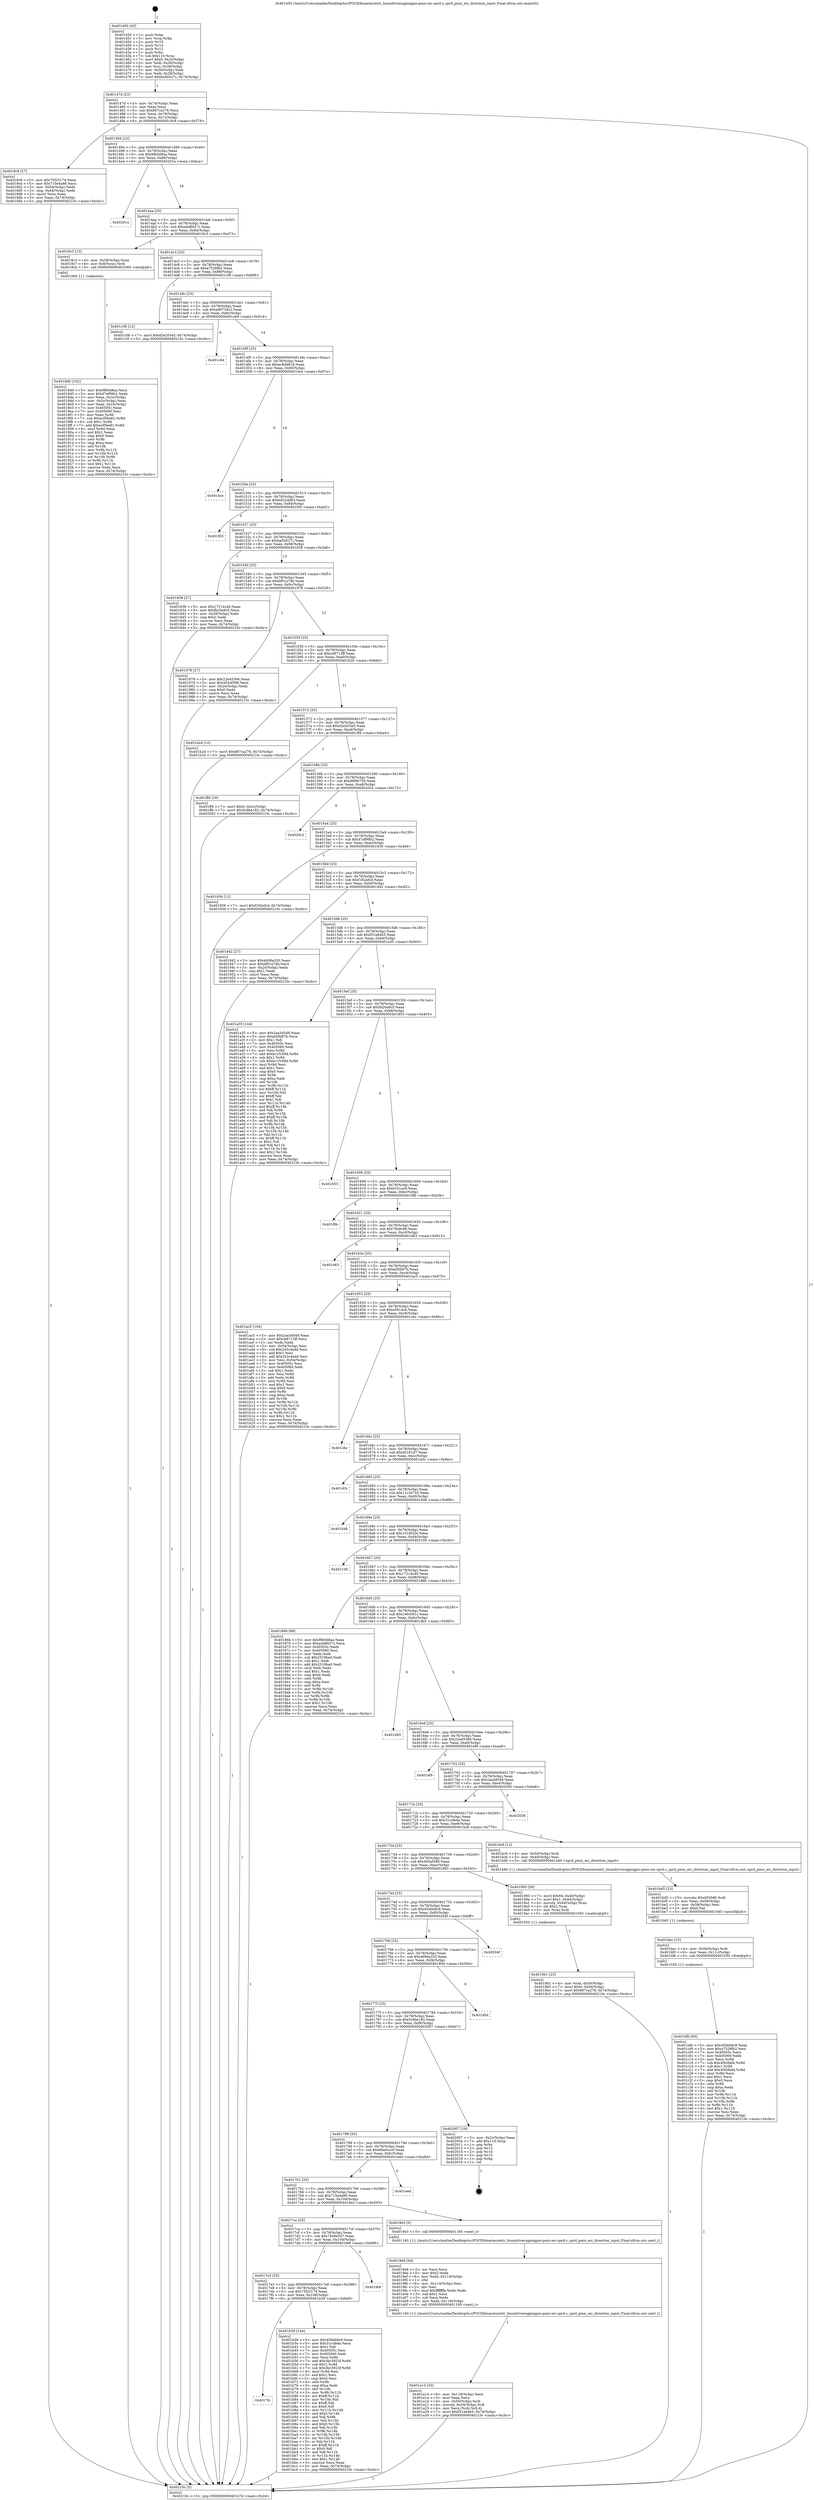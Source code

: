 digraph "0x401450" {
  label = "0x401450 (/mnt/c/Users/mathe/Desktop/tcc/POCII/binaries/extr_linuxdriversgpiogpio-pmic-eic-sprd.c_sprd_pmic_eic_direction_input_Final-ollvm.out::main(0))"
  labelloc = "t"
  node[shape=record]

  Entry [label="",width=0.3,height=0.3,shape=circle,fillcolor=black,style=filled]
  "0x40147d" [label="{
     0x40147d [23]\l
     | [instrs]\l
     &nbsp;&nbsp;0x40147d \<+3\>: mov -0x74(%rbp),%eax\l
     &nbsp;&nbsp;0x401480 \<+2\>: mov %eax,%ecx\l
     &nbsp;&nbsp;0x401482 \<+6\>: sub $0x887ca278,%ecx\l
     &nbsp;&nbsp;0x401488 \<+3\>: mov %eax,-0x78(%rbp)\l
     &nbsp;&nbsp;0x40148b \<+3\>: mov %ecx,-0x7c(%rbp)\l
     &nbsp;&nbsp;0x40148e \<+6\>: je 00000000004019c8 \<main+0x578\>\l
  }"]
  "0x4019c8" [label="{
     0x4019c8 [27]\l
     | [instrs]\l
     &nbsp;&nbsp;0x4019c8 \<+5\>: mov $0x75f23174,%eax\l
     &nbsp;&nbsp;0x4019cd \<+5\>: mov $0x715e4a86,%ecx\l
     &nbsp;&nbsp;0x4019d2 \<+3\>: mov -0x54(%rbp),%edx\l
     &nbsp;&nbsp;0x4019d5 \<+3\>: cmp -0x44(%rbp),%edx\l
     &nbsp;&nbsp;0x4019d8 \<+3\>: cmovl %ecx,%eax\l
     &nbsp;&nbsp;0x4019db \<+3\>: mov %eax,-0x74(%rbp)\l
     &nbsp;&nbsp;0x4019de \<+5\>: jmp 000000000040210c \<main+0xcbc\>\l
  }"]
  "0x401494" [label="{
     0x401494 [22]\l
     | [instrs]\l
     &nbsp;&nbsp;0x401494 \<+5\>: jmp 0000000000401499 \<main+0x49\>\l
     &nbsp;&nbsp;0x401499 \<+3\>: mov -0x78(%rbp),%eax\l
     &nbsp;&nbsp;0x40149c \<+5\>: sub $0x9fb0d8aa,%eax\l
     &nbsp;&nbsp;0x4014a1 \<+3\>: mov %eax,-0x80(%rbp)\l
     &nbsp;&nbsp;0x4014a4 \<+6\>: je 000000000040201a \<main+0xbca\>\l
  }"]
  Exit [label="",width=0.3,height=0.3,shape=circle,fillcolor=black,style=filled,peripheries=2]
  "0x40201a" [label="{
     0x40201a\l
  }", style=dashed]
  "0x4014aa" [label="{
     0x4014aa [25]\l
     | [instrs]\l
     &nbsp;&nbsp;0x4014aa \<+5\>: jmp 00000000004014af \<main+0x5f\>\l
     &nbsp;&nbsp;0x4014af \<+3\>: mov -0x78(%rbp),%eax\l
     &nbsp;&nbsp;0x4014b2 \<+5\>: sub $0xa4d8927c,%eax\l
     &nbsp;&nbsp;0x4014b7 \<+6\>: mov %eax,-0x84(%rbp)\l
     &nbsp;&nbsp;0x4014bd \<+6\>: je 00000000004018c3 \<main+0x473\>\l
  }"]
  "0x401bfb" [label="{
     0x401bfb [93]\l
     | [instrs]\l
     &nbsp;&nbsp;0x401bfb \<+5\>: mov $0x45bbb6c9,%eax\l
     &nbsp;&nbsp;0x401c00 \<+5\>: mov $0xa7528fb2,%esi\l
     &nbsp;&nbsp;0x401c05 \<+7\>: mov 0x40505c,%ecx\l
     &nbsp;&nbsp;0x401c0c \<+7\>: mov 0x405060,%edx\l
     &nbsp;&nbsp;0x401c13 \<+3\>: mov %ecx,%r8d\l
     &nbsp;&nbsp;0x401c16 \<+7\>: sub $0x4f458afe,%r8d\l
     &nbsp;&nbsp;0x401c1d \<+4\>: sub $0x1,%r8d\l
     &nbsp;&nbsp;0x401c21 \<+7\>: add $0x4f458afe,%r8d\l
     &nbsp;&nbsp;0x401c28 \<+4\>: imul %r8d,%ecx\l
     &nbsp;&nbsp;0x401c2c \<+3\>: and $0x1,%ecx\l
     &nbsp;&nbsp;0x401c2f \<+3\>: cmp $0x0,%ecx\l
     &nbsp;&nbsp;0x401c32 \<+4\>: sete %r9b\l
     &nbsp;&nbsp;0x401c36 \<+3\>: cmp $0xa,%edx\l
     &nbsp;&nbsp;0x401c39 \<+4\>: setl %r10b\l
     &nbsp;&nbsp;0x401c3d \<+3\>: mov %r9b,%r11b\l
     &nbsp;&nbsp;0x401c40 \<+3\>: and %r10b,%r11b\l
     &nbsp;&nbsp;0x401c43 \<+3\>: xor %r10b,%r9b\l
     &nbsp;&nbsp;0x401c46 \<+3\>: or %r9b,%r11b\l
     &nbsp;&nbsp;0x401c49 \<+4\>: test $0x1,%r11b\l
     &nbsp;&nbsp;0x401c4d \<+3\>: cmovne %esi,%eax\l
     &nbsp;&nbsp;0x401c50 \<+3\>: mov %eax,-0x74(%rbp)\l
     &nbsp;&nbsp;0x401c53 \<+5\>: jmp 000000000040210c \<main+0xcbc\>\l
  }"]
  "0x4018c3" [label="{
     0x4018c3 [13]\l
     | [instrs]\l
     &nbsp;&nbsp;0x4018c3 \<+4\>: mov -0x38(%rbp),%rax\l
     &nbsp;&nbsp;0x4018c7 \<+4\>: mov 0x8(%rax),%rdi\l
     &nbsp;&nbsp;0x4018cb \<+5\>: call 0000000000401060 \<atoi@plt\>\l
     | [calls]\l
     &nbsp;&nbsp;0x401060 \{1\} (unknown)\l
  }"]
  "0x4014c3" [label="{
     0x4014c3 [25]\l
     | [instrs]\l
     &nbsp;&nbsp;0x4014c3 \<+5\>: jmp 00000000004014c8 \<main+0x78\>\l
     &nbsp;&nbsp;0x4014c8 \<+3\>: mov -0x78(%rbp),%eax\l
     &nbsp;&nbsp;0x4014cb \<+5\>: sub $0xa7528fb2,%eax\l
     &nbsp;&nbsp;0x4014d0 \<+6\>: mov %eax,-0x88(%rbp)\l
     &nbsp;&nbsp;0x4014d6 \<+6\>: je 0000000000401c58 \<main+0x808\>\l
  }"]
  "0x401bec" [label="{
     0x401bec [15]\l
     | [instrs]\l
     &nbsp;&nbsp;0x401bec \<+4\>: mov -0x50(%rbp),%rdi\l
     &nbsp;&nbsp;0x401bf0 \<+6\>: mov %eax,-0x11c(%rbp)\l
     &nbsp;&nbsp;0x401bf6 \<+5\>: call 0000000000401030 \<free@plt\>\l
     | [calls]\l
     &nbsp;&nbsp;0x401030 \{1\} (unknown)\l
  }"]
  "0x401c58" [label="{
     0x401c58 [12]\l
     | [instrs]\l
     &nbsp;&nbsp;0x401c58 \<+7\>: movl $0xd2e203a5,-0x74(%rbp)\l
     &nbsp;&nbsp;0x401c5f \<+5\>: jmp 000000000040210c \<main+0xcbc\>\l
  }"]
  "0x4014dc" [label="{
     0x4014dc [25]\l
     | [instrs]\l
     &nbsp;&nbsp;0x4014dc \<+5\>: jmp 00000000004014e1 \<main+0x91\>\l
     &nbsp;&nbsp;0x4014e1 \<+3\>: mov -0x78(%rbp),%eax\l
     &nbsp;&nbsp;0x4014e4 \<+5\>: sub $0xa96734c2,%eax\l
     &nbsp;&nbsp;0x4014e9 \<+6\>: mov %eax,-0x8c(%rbp)\l
     &nbsp;&nbsp;0x4014ef \<+6\>: je 0000000000401c64 \<main+0x814\>\l
  }"]
  "0x401bd5" [label="{
     0x401bd5 [23]\l
     | [instrs]\l
     &nbsp;&nbsp;0x401bd5 \<+10\>: movabs $0x4030d6,%rdi\l
     &nbsp;&nbsp;0x401bdf \<+3\>: mov %eax,-0x58(%rbp)\l
     &nbsp;&nbsp;0x401be2 \<+3\>: mov -0x58(%rbp),%esi\l
     &nbsp;&nbsp;0x401be5 \<+2\>: mov $0x0,%al\l
     &nbsp;&nbsp;0x401be7 \<+5\>: call 0000000000401040 \<printf@plt\>\l
     | [calls]\l
     &nbsp;&nbsp;0x401040 \{1\} (unknown)\l
  }"]
  "0x401c64" [label="{
     0x401c64\l
  }", style=dashed]
  "0x4014f5" [label="{
     0x4014f5 [25]\l
     | [instrs]\l
     &nbsp;&nbsp;0x4014f5 \<+5\>: jmp 00000000004014fa \<main+0xaa\>\l
     &nbsp;&nbsp;0x4014fa \<+3\>: mov -0x78(%rbp),%eax\l
     &nbsp;&nbsp;0x4014fd \<+5\>: sub $0xac8dd816,%eax\l
     &nbsp;&nbsp;0x401502 \<+6\>: mov %eax,-0x90(%rbp)\l
     &nbsp;&nbsp;0x401508 \<+6\>: je 0000000000401dce \<main+0x97e\>\l
  }"]
  "0x4017fc" [label="{
     0x4017fc\l
  }", style=dashed]
  "0x401dce" [label="{
     0x401dce\l
  }", style=dashed]
  "0x40150e" [label="{
     0x40150e [25]\l
     | [instrs]\l
     &nbsp;&nbsp;0x40150e \<+5\>: jmp 0000000000401513 \<main+0xc3\>\l
     &nbsp;&nbsp;0x401513 \<+3\>: mov -0x78(%rbp),%eax\l
     &nbsp;&nbsp;0x401516 \<+5\>: sub $0xb922dd63,%eax\l
     &nbsp;&nbsp;0x40151b \<+6\>: mov %eax,-0x94(%rbp)\l
     &nbsp;&nbsp;0x401521 \<+6\>: je 0000000000401f05 \<main+0xab5\>\l
  }"]
  "0x401b39" [label="{
     0x401b39 [144]\l
     | [instrs]\l
     &nbsp;&nbsp;0x401b39 \<+5\>: mov $0x45bbb6c9,%eax\l
     &nbsp;&nbsp;0x401b3e \<+5\>: mov $0x31ccfe4e,%ecx\l
     &nbsp;&nbsp;0x401b43 \<+2\>: mov $0x1,%dl\l
     &nbsp;&nbsp;0x401b45 \<+7\>: mov 0x40505c,%esi\l
     &nbsp;&nbsp;0x401b4c \<+7\>: mov 0x405060,%edi\l
     &nbsp;&nbsp;0x401b53 \<+3\>: mov %esi,%r8d\l
     &nbsp;&nbsp;0x401b56 \<+7\>: add $0x3bc3923f,%r8d\l
     &nbsp;&nbsp;0x401b5d \<+4\>: sub $0x1,%r8d\l
     &nbsp;&nbsp;0x401b61 \<+7\>: sub $0x3bc3923f,%r8d\l
     &nbsp;&nbsp;0x401b68 \<+4\>: imul %r8d,%esi\l
     &nbsp;&nbsp;0x401b6c \<+3\>: and $0x1,%esi\l
     &nbsp;&nbsp;0x401b6f \<+3\>: cmp $0x0,%esi\l
     &nbsp;&nbsp;0x401b72 \<+4\>: sete %r9b\l
     &nbsp;&nbsp;0x401b76 \<+3\>: cmp $0xa,%edi\l
     &nbsp;&nbsp;0x401b79 \<+4\>: setl %r10b\l
     &nbsp;&nbsp;0x401b7d \<+3\>: mov %r9b,%r11b\l
     &nbsp;&nbsp;0x401b80 \<+4\>: xor $0xff,%r11b\l
     &nbsp;&nbsp;0x401b84 \<+3\>: mov %r10b,%bl\l
     &nbsp;&nbsp;0x401b87 \<+3\>: xor $0xff,%bl\l
     &nbsp;&nbsp;0x401b8a \<+3\>: xor $0x0,%dl\l
     &nbsp;&nbsp;0x401b8d \<+3\>: mov %r11b,%r14b\l
     &nbsp;&nbsp;0x401b90 \<+4\>: and $0x0,%r14b\l
     &nbsp;&nbsp;0x401b94 \<+3\>: and %dl,%r9b\l
     &nbsp;&nbsp;0x401b97 \<+3\>: mov %bl,%r15b\l
     &nbsp;&nbsp;0x401b9a \<+4\>: and $0x0,%r15b\l
     &nbsp;&nbsp;0x401b9e \<+3\>: and %dl,%r10b\l
     &nbsp;&nbsp;0x401ba1 \<+3\>: or %r9b,%r14b\l
     &nbsp;&nbsp;0x401ba4 \<+3\>: or %r10b,%r15b\l
     &nbsp;&nbsp;0x401ba7 \<+3\>: xor %r15b,%r14b\l
     &nbsp;&nbsp;0x401baa \<+3\>: or %bl,%r11b\l
     &nbsp;&nbsp;0x401bad \<+4\>: xor $0xff,%r11b\l
     &nbsp;&nbsp;0x401bb1 \<+3\>: or $0x0,%dl\l
     &nbsp;&nbsp;0x401bb4 \<+3\>: and %dl,%r11b\l
     &nbsp;&nbsp;0x401bb7 \<+3\>: or %r11b,%r14b\l
     &nbsp;&nbsp;0x401bba \<+4\>: test $0x1,%r14b\l
     &nbsp;&nbsp;0x401bbe \<+3\>: cmovne %ecx,%eax\l
     &nbsp;&nbsp;0x401bc1 \<+3\>: mov %eax,-0x74(%rbp)\l
     &nbsp;&nbsp;0x401bc4 \<+5\>: jmp 000000000040210c \<main+0xcbc\>\l
  }"]
  "0x401f05" [label="{
     0x401f05\l
  }", style=dashed]
  "0x401527" [label="{
     0x401527 [25]\l
     | [instrs]\l
     &nbsp;&nbsp;0x401527 \<+5\>: jmp 000000000040152c \<main+0xdc\>\l
     &nbsp;&nbsp;0x40152c \<+3\>: mov -0x78(%rbp),%eax\l
     &nbsp;&nbsp;0x40152f \<+5\>: sub $0xba5b527c,%eax\l
     &nbsp;&nbsp;0x401534 \<+6\>: mov %eax,-0x98(%rbp)\l
     &nbsp;&nbsp;0x40153a \<+6\>: je 0000000000401838 \<main+0x3e8\>\l
  }"]
  "0x4017e3" [label="{
     0x4017e3 [25]\l
     | [instrs]\l
     &nbsp;&nbsp;0x4017e3 \<+5\>: jmp 00000000004017e8 \<main+0x398\>\l
     &nbsp;&nbsp;0x4017e8 \<+3\>: mov -0x78(%rbp),%eax\l
     &nbsp;&nbsp;0x4017eb \<+5\>: sub $0x75f23174,%eax\l
     &nbsp;&nbsp;0x4017f0 \<+6\>: mov %eax,-0x108(%rbp)\l
     &nbsp;&nbsp;0x4017f6 \<+6\>: je 0000000000401b39 \<main+0x6e9\>\l
  }"]
  "0x401838" [label="{
     0x401838 [27]\l
     | [instrs]\l
     &nbsp;&nbsp;0x401838 \<+5\>: mov $0x17214c40,%eax\l
     &nbsp;&nbsp;0x40183d \<+5\>: mov $0xfb20a9c5,%ecx\l
     &nbsp;&nbsp;0x401842 \<+3\>: mov -0x28(%rbp),%edx\l
     &nbsp;&nbsp;0x401845 \<+3\>: cmp $0x2,%edx\l
     &nbsp;&nbsp;0x401848 \<+3\>: cmovne %ecx,%eax\l
     &nbsp;&nbsp;0x40184b \<+3\>: mov %eax,-0x74(%rbp)\l
     &nbsp;&nbsp;0x40184e \<+5\>: jmp 000000000040210c \<main+0xcbc\>\l
  }"]
  "0x401540" [label="{
     0x401540 [25]\l
     | [instrs]\l
     &nbsp;&nbsp;0x401540 \<+5\>: jmp 0000000000401545 \<main+0xf5\>\l
     &nbsp;&nbsp;0x401545 \<+3\>: mov -0x78(%rbp),%eax\l
     &nbsp;&nbsp;0x401548 \<+5\>: sub $0xbf01a74b,%eax\l
     &nbsp;&nbsp;0x40154d \<+6\>: mov %eax,-0x9c(%rbp)\l
     &nbsp;&nbsp;0x401553 \<+6\>: je 0000000000401978 \<main+0x528\>\l
  }"]
  "0x40210c" [label="{
     0x40210c [5]\l
     | [instrs]\l
     &nbsp;&nbsp;0x40210c \<+5\>: jmp 000000000040147d \<main+0x2d\>\l
  }"]
  "0x401450" [label="{
     0x401450 [45]\l
     | [instrs]\l
     &nbsp;&nbsp;0x401450 \<+1\>: push %rbp\l
     &nbsp;&nbsp;0x401451 \<+3\>: mov %rsp,%rbp\l
     &nbsp;&nbsp;0x401454 \<+2\>: push %r15\l
     &nbsp;&nbsp;0x401456 \<+2\>: push %r14\l
     &nbsp;&nbsp;0x401458 \<+2\>: push %r12\l
     &nbsp;&nbsp;0x40145a \<+1\>: push %rbx\l
     &nbsp;&nbsp;0x40145b \<+7\>: sub $0x110,%rsp\l
     &nbsp;&nbsp;0x401462 \<+7\>: movl $0x0,-0x2c(%rbp)\l
     &nbsp;&nbsp;0x401469 \<+3\>: mov %edi,-0x30(%rbp)\l
     &nbsp;&nbsp;0x40146c \<+4\>: mov %rsi,-0x38(%rbp)\l
     &nbsp;&nbsp;0x401470 \<+3\>: mov -0x30(%rbp),%edi\l
     &nbsp;&nbsp;0x401473 \<+3\>: mov %edi,-0x28(%rbp)\l
     &nbsp;&nbsp;0x401476 \<+7\>: movl $0xba5b527c,-0x74(%rbp)\l
  }"]
  "0x401fe8" [label="{
     0x401fe8\l
  }", style=dashed]
  "0x401978" [label="{
     0x401978 [27]\l
     | [instrs]\l
     &nbsp;&nbsp;0x401978 \<+5\>: mov $0x22e45366,%eax\l
     &nbsp;&nbsp;0x40197d \<+5\>: mov $0x455af399,%ecx\l
     &nbsp;&nbsp;0x401982 \<+3\>: mov -0x24(%rbp),%edx\l
     &nbsp;&nbsp;0x401985 \<+3\>: cmp $0x0,%edx\l
     &nbsp;&nbsp;0x401988 \<+3\>: cmove %ecx,%eax\l
     &nbsp;&nbsp;0x40198b \<+3\>: mov %eax,-0x74(%rbp)\l
     &nbsp;&nbsp;0x40198e \<+5\>: jmp 000000000040210c \<main+0xcbc\>\l
  }"]
  "0x401559" [label="{
     0x401559 [25]\l
     | [instrs]\l
     &nbsp;&nbsp;0x401559 \<+5\>: jmp 000000000040155e \<main+0x10e\>\l
     &nbsp;&nbsp;0x40155e \<+3\>: mov -0x78(%rbp),%eax\l
     &nbsp;&nbsp;0x401561 \<+5\>: sub $0xcb8713ff,%eax\l
     &nbsp;&nbsp;0x401566 \<+6\>: mov %eax,-0xa0(%rbp)\l
     &nbsp;&nbsp;0x40156c \<+6\>: je 0000000000401b2d \<main+0x6dd\>\l
  }"]
  "0x401a14" [label="{
     0x401a14 [33]\l
     | [instrs]\l
     &nbsp;&nbsp;0x401a14 \<+6\>: mov -0x118(%rbp),%ecx\l
     &nbsp;&nbsp;0x401a1a \<+3\>: imul %eax,%ecx\l
     &nbsp;&nbsp;0x401a1d \<+4\>: mov -0x50(%rbp),%rdi\l
     &nbsp;&nbsp;0x401a21 \<+4\>: movslq -0x54(%rbp),%r8\l
     &nbsp;&nbsp;0x401a25 \<+4\>: mov %ecx,(%rdi,%r8,4)\l
     &nbsp;&nbsp;0x401a29 \<+7\>: movl $0xf51a84b5,-0x74(%rbp)\l
     &nbsp;&nbsp;0x401a30 \<+5\>: jmp 000000000040210c \<main+0xcbc\>\l
  }"]
  "0x401b2d" [label="{
     0x401b2d [12]\l
     | [instrs]\l
     &nbsp;&nbsp;0x401b2d \<+7\>: movl $0x887ca278,-0x74(%rbp)\l
     &nbsp;&nbsp;0x401b34 \<+5\>: jmp 000000000040210c \<main+0xcbc\>\l
  }"]
  "0x401572" [label="{
     0x401572 [25]\l
     | [instrs]\l
     &nbsp;&nbsp;0x401572 \<+5\>: jmp 0000000000401577 \<main+0x127\>\l
     &nbsp;&nbsp;0x401577 \<+3\>: mov -0x78(%rbp),%eax\l
     &nbsp;&nbsp;0x40157a \<+5\>: sub $0xd2e203a5,%eax\l
     &nbsp;&nbsp;0x40157f \<+6\>: mov %eax,-0xa4(%rbp)\l
     &nbsp;&nbsp;0x401585 \<+6\>: je 0000000000401ff4 \<main+0xba4\>\l
  }"]
  "0x4019e8" [label="{
     0x4019e8 [44]\l
     | [instrs]\l
     &nbsp;&nbsp;0x4019e8 \<+2\>: xor %ecx,%ecx\l
     &nbsp;&nbsp;0x4019ea \<+5\>: mov $0x2,%edx\l
     &nbsp;&nbsp;0x4019ef \<+6\>: mov %edx,-0x114(%rbp)\l
     &nbsp;&nbsp;0x4019f5 \<+1\>: cltd\l
     &nbsp;&nbsp;0x4019f6 \<+6\>: mov -0x114(%rbp),%esi\l
     &nbsp;&nbsp;0x4019fc \<+2\>: idiv %esi\l
     &nbsp;&nbsp;0x4019fe \<+6\>: imul $0xfffffffe,%edx,%edx\l
     &nbsp;&nbsp;0x401a04 \<+3\>: sub $0x1,%ecx\l
     &nbsp;&nbsp;0x401a07 \<+2\>: sub %ecx,%edx\l
     &nbsp;&nbsp;0x401a09 \<+6\>: mov %edx,-0x118(%rbp)\l
     &nbsp;&nbsp;0x401a0f \<+5\>: call 0000000000401160 \<next_i\>\l
     | [calls]\l
     &nbsp;&nbsp;0x401160 \{1\} (/mnt/c/Users/mathe/Desktop/tcc/POCII/binaries/extr_linuxdriversgpiogpio-pmic-eic-sprd.c_sprd_pmic_eic_direction_input_Final-ollvm.out::next_i)\l
  }"]
  "0x401ff4" [label="{
     0x401ff4 [19]\l
     | [instrs]\l
     &nbsp;&nbsp;0x401ff4 \<+7\>: movl $0x0,-0x2c(%rbp)\l
     &nbsp;&nbsp;0x401ffb \<+7\>: movl $0x5c9be182,-0x74(%rbp)\l
     &nbsp;&nbsp;0x402002 \<+5\>: jmp 000000000040210c \<main+0xcbc\>\l
  }"]
  "0x40158b" [label="{
     0x40158b [25]\l
     | [instrs]\l
     &nbsp;&nbsp;0x40158b \<+5\>: jmp 0000000000401590 \<main+0x140\>\l
     &nbsp;&nbsp;0x401590 \<+3\>: mov -0x78(%rbp),%eax\l
     &nbsp;&nbsp;0x401593 \<+5\>: sub $0xd69fe759,%eax\l
     &nbsp;&nbsp;0x401598 \<+6\>: mov %eax,-0xa8(%rbp)\l
     &nbsp;&nbsp;0x40159e \<+6\>: je 00000000004020c2 \<main+0xc72\>\l
  }"]
  "0x4017ca" [label="{
     0x4017ca [25]\l
     | [instrs]\l
     &nbsp;&nbsp;0x4017ca \<+5\>: jmp 00000000004017cf \<main+0x37f\>\l
     &nbsp;&nbsp;0x4017cf \<+3\>: mov -0x78(%rbp),%eax\l
     &nbsp;&nbsp;0x4017d2 \<+5\>: sub $0x7459e547,%eax\l
     &nbsp;&nbsp;0x4017d7 \<+6\>: mov %eax,-0x104(%rbp)\l
     &nbsp;&nbsp;0x4017dd \<+6\>: je 0000000000401fe8 \<main+0xb98\>\l
  }"]
  "0x4020c2" [label="{
     0x4020c2\l
  }", style=dashed]
  "0x4015a4" [label="{
     0x4015a4 [25]\l
     | [instrs]\l
     &nbsp;&nbsp;0x4015a4 \<+5\>: jmp 00000000004015a9 \<main+0x159\>\l
     &nbsp;&nbsp;0x4015a9 \<+3\>: mov -0x78(%rbp),%eax\l
     &nbsp;&nbsp;0x4015ac \<+5\>: sub $0xd7af99b2,%eax\l
     &nbsp;&nbsp;0x4015b1 \<+6\>: mov %eax,-0xac(%rbp)\l
     &nbsp;&nbsp;0x4015b7 \<+6\>: je 0000000000401936 \<main+0x4e6\>\l
  }"]
  "0x4019e3" [label="{
     0x4019e3 [5]\l
     | [instrs]\l
     &nbsp;&nbsp;0x4019e3 \<+5\>: call 0000000000401160 \<next_i\>\l
     | [calls]\l
     &nbsp;&nbsp;0x401160 \{1\} (/mnt/c/Users/mathe/Desktop/tcc/POCII/binaries/extr_linuxdriversgpiogpio-pmic-eic-sprd.c_sprd_pmic_eic_direction_input_Final-ollvm.out::next_i)\l
  }"]
  "0x401936" [label="{
     0x401936 [12]\l
     | [instrs]\l
     &nbsp;&nbsp;0x401936 \<+7\>: movl $0xf162afcd,-0x74(%rbp)\l
     &nbsp;&nbsp;0x40193d \<+5\>: jmp 000000000040210c \<main+0xcbc\>\l
  }"]
  "0x4015bd" [label="{
     0x4015bd [25]\l
     | [instrs]\l
     &nbsp;&nbsp;0x4015bd \<+5\>: jmp 00000000004015c2 \<main+0x172\>\l
     &nbsp;&nbsp;0x4015c2 \<+3\>: mov -0x78(%rbp),%eax\l
     &nbsp;&nbsp;0x4015c5 \<+5\>: sub $0xf162afcd,%eax\l
     &nbsp;&nbsp;0x4015ca \<+6\>: mov %eax,-0xb0(%rbp)\l
     &nbsp;&nbsp;0x4015d0 \<+6\>: je 0000000000401942 \<main+0x4f2\>\l
  }"]
  "0x4017b1" [label="{
     0x4017b1 [25]\l
     | [instrs]\l
     &nbsp;&nbsp;0x4017b1 \<+5\>: jmp 00000000004017b6 \<main+0x366\>\l
     &nbsp;&nbsp;0x4017b6 \<+3\>: mov -0x78(%rbp),%eax\l
     &nbsp;&nbsp;0x4017b9 \<+5\>: sub $0x715e4a86,%eax\l
     &nbsp;&nbsp;0x4017be \<+6\>: mov %eax,-0x100(%rbp)\l
     &nbsp;&nbsp;0x4017c4 \<+6\>: je 00000000004019e3 \<main+0x593\>\l
  }"]
  "0x401942" [label="{
     0x401942 [27]\l
     | [instrs]\l
     &nbsp;&nbsp;0x401942 \<+5\>: mov $0x4d06a320,%eax\l
     &nbsp;&nbsp;0x401947 \<+5\>: mov $0xbf01a74b,%ecx\l
     &nbsp;&nbsp;0x40194c \<+3\>: mov -0x24(%rbp),%edx\l
     &nbsp;&nbsp;0x40194f \<+3\>: cmp $0x1,%edx\l
     &nbsp;&nbsp;0x401952 \<+3\>: cmovl %ecx,%eax\l
     &nbsp;&nbsp;0x401955 \<+3\>: mov %eax,-0x74(%rbp)\l
     &nbsp;&nbsp;0x401958 \<+5\>: jmp 000000000040210c \<main+0xcbc\>\l
  }"]
  "0x4015d6" [label="{
     0x4015d6 [25]\l
     | [instrs]\l
     &nbsp;&nbsp;0x4015d6 \<+5\>: jmp 00000000004015db \<main+0x18b\>\l
     &nbsp;&nbsp;0x4015db \<+3\>: mov -0x78(%rbp),%eax\l
     &nbsp;&nbsp;0x4015de \<+5\>: sub $0xf51a84b5,%eax\l
     &nbsp;&nbsp;0x4015e3 \<+6\>: mov %eax,-0xb4(%rbp)\l
     &nbsp;&nbsp;0x4015e9 \<+6\>: je 0000000000401a35 \<main+0x5e5\>\l
  }"]
  "0x401eed" [label="{
     0x401eed\l
  }", style=dashed]
  "0x401a35" [label="{
     0x401a35 [144]\l
     | [instrs]\l
     &nbsp;&nbsp;0x401a35 \<+5\>: mov $0x2aa3d549,%eax\l
     &nbsp;&nbsp;0x401a3a \<+5\>: mov $0xa50b97b,%ecx\l
     &nbsp;&nbsp;0x401a3f \<+2\>: mov $0x1,%dl\l
     &nbsp;&nbsp;0x401a41 \<+7\>: mov 0x40505c,%esi\l
     &nbsp;&nbsp;0x401a48 \<+7\>: mov 0x405060,%edi\l
     &nbsp;&nbsp;0x401a4f \<+3\>: mov %esi,%r8d\l
     &nbsp;&nbsp;0x401a52 \<+7\>: add $0xbc1f169d,%r8d\l
     &nbsp;&nbsp;0x401a59 \<+4\>: sub $0x1,%r8d\l
     &nbsp;&nbsp;0x401a5d \<+7\>: sub $0xbc1f169d,%r8d\l
     &nbsp;&nbsp;0x401a64 \<+4\>: imul %r8d,%esi\l
     &nbsp;&nbsp;0x401a68 \<+3\>: and $0x1,%esi\l
     &nbsp;&nbsp;0x401a6b \<+3\>: cmp $0x0,%esi\l
     &nbsp;&nbsp;0x401a6e \<+4\>: sete %r9b\l
     &nbsp;&nbsp;0x401a72 \<+3\>: cmp $0xa,%edi\l
     &nbsp;&nbsp;0x401a75 \<+4\>: setl %r10b\l
     &nbsp;&nbsp;0x401a79 \<+3\>: mov %r9b,%r11b\l
     &nbsp;&nbsp;0x401a7c \<+4\>: xor $0xff,%r11b\l
     &nbsp;&nbsp;0x401a80 \<+3\>: mov %r10b,%bl\l
     &nbsp;&nbsp;0x401a83 \<+3\>: xor $0xff,%bl\l
     &nbsp;&nbsp;0x401a86 \<+3\>: xor $0x1,%dl\l
     &nbsp;&nbsp;0x401a89 \<+3\>: mov %r11b,%r14b\l
     &nbsp;&nbsp;0x401a8c \<+4\>: and $0xff,%r14b\l
     &nbsp;&nbsp;0x401a90 \<+3\>: and %dl,%r9b\l
     &nbsp;&nbsp;0x401a93 \<+3\>: mov %bl,%r15b\l
     &nbsp;&nbsp;0x401a96 \<+4\>: and $0xff,%r15b\l
     &nbsp;&nbsp;0x401a9a \<+3\>: and %dl,%r10b\l
     &nbsp;&nbsp;0x401a9d \<+3\>: or %r9b,%r14b\l
     &nbsp;&nbsp;0x401aa0 \<+3\>: or %r10b,%r15b\l
     &nbsp;&nbsp;0x401aa3 \<+3\>: xor %r15b,%r14b\l
     &nbsp;&nbsp;0x401aa6 \<+3\>: or %bl,%r11b\l
     &nbsp;&nbsp;0x401aa9 \<+4\>: xor $0xff,%r11b\l
     &nbsp;&nbsp;0x401aad \<+3\>: or $0x1,%dl\l
     &nbsp;&nbsp;0x401ab0 \<+3\>: and %dl,%r11b\l
     &nbsp;&nbsp;0x401ab3 \<+3\>: or %r11b,%r14b\l
     &nbsp;&nbsp;0x401ab6 \<+4\>: test $0x1,%r14b\l
     &nbsp;&nbsp;0x401aba \<+3\>: cmovne %ecx,%eax\l
     &nbsp;&nbsp;0x401abd \<+3\>: mov %eax,-0x74(%rbp)\l
     &nbsp;&nbsp;0x401ac0 \<+5\>: jmp 000000000040210c \<main+0xcbc\>\l
  }"]
  "0x4015ef" [label="{
     0x4015ef [25]\l
     | [instrs]\l
     &nbsp;&nbsp;0x4015ef \<+5\>: jmp 00000000004015f4 \<main+0x1a4\>\l
     &nbsp;&nbsp;0x4015f4 \<+3\>: mov -0x78(%rbp),%eax\l
     &nbsp;&nbsp;0x4015f7 \<+5\>: sub $0xfb20a9c5,%eax\l
     &nbsp;&nbsp;0x4015fc \<+6\>: mov %eax,-0xb8(%rbp)\l
     &nbsp;&nbsp;0x401602 \<+6\>: je 0000000000401853 \<main+0x403\>\l
  }"]
  "0x401798" [label="{
     0x401798 [25]\l
     | [instrs]\l
     &nbsp;&nbsp;0x401798 \<+5\>: jmp 000000000040179d \<main+0x34d\>\l
     &nbsp;&nbsp;0x40179d \<+3\>: mov -0x78(%rbp),%eax\l
     &nbsp;&nbsp;0x4017a0 \<+5\>: sub $0x66a0ccc0,%eax\l
     &nbsp;&nbsp;0x4017a5 \<+6\>: mov %eax,-0xfc(%rbp)\l
     &nbsp;&nbsp;0x4017ab \<+6\>: je 0000000000401eed \<main+0xa9d\>\l
  }"]
  "0x401853" [label="{
     0x401853\l
  }", style=dashed]
  "0x401608" [label="{
     0x401608 [25]\l
     | [instrs]\l
     &nbsp;&nbsp;0x401608 \<+5\>: jmp 000000000040160d \<main+0x1bd\>\l
     &nbsp;&nbsp;0x40160d \<+3\>: mov -0x78(%rbp),%eax\l
     &nbsp;&nbsp;0x401610 \<+5\>: sub $0x6101ac9,%eax\l
     &nbsp;&nbsp;0x401615 \<+6\>: mov %eax,-0xbc(%rbp)\l
     &nbsp;&nbsp;0x40161b \<+6\>: je 0000000000401f8b \<main+0xb3b\>\l
  }"]
  "0x402007" [label="{
     0x402007 [19]\l
     | [instrs]\l
     &nbsp;&nbsp;0x402007 \<+3\>: mov -0x2c(%rbp),%eax\l
     &nbsp;&nbsp;0x40200a \<+7\>: add $0x110,%rsp\l
     &nbsp;&nbsp;0x402011 \<+1\>: pop %rbx\l
     &nbsp;&nbsp;0x402012 \<+2\>: pop %r12\l
     &nbsp;&nbsp;0x402014 \<+2\>: pop %r14\l
     &nbsp;&nbsp;0x402016 \<+2\>: pop %r15\l
     &nbsp;&nbsp;0x402018 \<+1\>: pop %rbp\l
     &nbsp;&nbsp;0x402019 \<+1\>: ret\l
  }"]
  "0x401f8b" [label="{
     0x401f8b\l
  }", style=dashed]
  "0x401621" [label="{
     0x401621 [25]\l
     | [instrs]\l
     &nbsp;&nbsp;0x401621 \<+5\>: jmp 0000000000401626 \<main+0x1d6\>\l
     &nbsp;&nbsp;0x401626 \<+3\>: mov -0x78(%rbp),%eax\l
     &nbsp;&nbsp;0x401629 \<+5\>: sub $0x70e8c88,%eax\l
     &nbsp;&nbsp;0x40162e \<+6\>: mov %eax,-0xc0(%rbp)\l
     &nbsp;&nbsp;0x401634 \<+6\>: je 0000000000401d63 \<main+0x913\>\l
  }"]
  "0x40177f" [label="{
     0x40177f [25]\l
     | [instrs]\l
     &nbsp;&nbsp;0x40177f \<+5\>: jmp 0000000000401784 \<main+0x334\>\l
     &nbsp;&nbsp;0x401784 \<+3\>: mov -0x78(%rbp),%eax\l
     &nbsp;&nbsp;0x401787 \<+5\>: sub $0x5c9be182,%eax\l
     &nbsp;&nbsp;0x40178c \<+6\>: mov %eax,-0xf8(%rbp)\l
     &nbsp;&nbsp;0x401792 \<+6\>: je 0000000000402007 \<main+0xbb7\>\l
  }"]
  "0x401d63" [label="{
     0x401d63\l
  }", style=dashed]
  "0x40163a" [label="{
     0x40163a [25]\l
     | [instrs]\l
     &nbsp;&nbsp;0x40163a \<+5\>: jmp 000000000040163f \<main+0x1ef\>\l
     &nbsp;&nbsp;0x40163f \<+3\>: mov -0x78(%rbp),%eax\l
     &nbsp;&nbsp;0x401642 \<+5\>: sub $0xa50b97b,%eax\l
     &nbsp;&nbsp;0x401647 \<+6\>: mov %eax,-0xc4(%rbp)\l
     &nbsp;&nbsp;0x40164d \<+6\>: je 0000000000401ac5 \<main+0x675\>\l
  }"]
  "0x40195d" [label="{
     0x40195d\l
  }", style=dashed]
  "0x401ac5" [label="{
     0x401ac5 [104]\l
     | [instrs]\l
     &nbsp;&nbsp;0x401ac5 \<+5\>: mov $0x2aa3d549,%eax\l
     &nbsp;&nbsp;0x401aca \<+5\>: mov $0xcb8713ff,%ecx\l
     &nbsp;&nbsp;0x401acf \<+2\>: xor %edx,%edx\l
     &nbsp;&nbsp;0x401ad1 \<+3\>: mov -0x54(%rbp),%esi\l
     &nbsp;&nbsp;0x401ad4 \<+6\>: sub $0x243c4add,%esi\l
     &nbsp;&nbsp;0x401ada \<+3\>: add $0x1,%esi\l
     &nbsp;&nbsp;0x401add \<+6\>: add $0x243c4add,%esi\l
     &nbsp;&nbsp;0x401ae3 \<+3\>: mov %esi,-0x54(%rbp)\l
     &nbsp;&nbsp;0x401ae6 \<+7\>: mov 0x40505c,%esi\l
     &nbsp;&nbsp;0x401aed \<+7\>: mov 0x405060,%edi\l
     &nbsp;&nbsp;0x401af4 \<+3\>: sub $0x1,%edx\l
     &nbsp;&nbsp;0x401af7 \<+3\>: mov %esi,%r8d\l
     &nbsp;&nbsp;0x401afa \<+3\>: add %edx,%r8d\l
     &nbsp;&nbsp;0x401afd \<+4\>: imul %r8d,%esi\l
     &nbsp;&nbsp;0x401b01 \<+3\>: and $0x1,%esi\l
     &nbsp;&nbsp;0x401b04 \<+3\>: cmp $0x0,%esi\l
     &nbsp;&nbsp;0x401b07 \<+4\>: sete %r9b\l
     &nbsp;&nbsp;0x401b0b \<+3\>: cmp $0xa,%edi\l
     &nbsp;&nbsp;0x401b0e \<+4\>: setl %r10b\l
     &nbsp;&nbsp;0x401b12 \<+3\>: mov %r9b,%r11b\l
     &nbsp;&nbsp;0x401b15 \<+3\>: and %r10b,%r11b\l
     &nbsp;&nbsp;0x401b18 \<+3\>: xor %r10b,%r9b\l
     &nbsp;&nbsp;0x401b1b \<+3\>: or %r9b,%r11b\l
     &nbsp;&nbsp;0x401b1e \<+4\>: test $0x1,%r11b\l
     &nbsp;&nbsp;0x401b22 \<+3\>: cmovne %ecx,%eax\l
     &nbsp;&nbsp;0x401b25 \<+3\>: mov %eax,-0x74(%rbp)\l
     &nbsp;&nbsp;0x401b28 \<+5\>: jmp 000000000040210c \<main+0xcbc\>\l
  }"]
  "0x401653" [label="{
     0x401653 [25]\l
     | [instrs]\l
     &nbsp;&nbsp;0x401653 \<+5\>: jmp 0000000000401658 \<main+0x208\>\l
     &nbsp;&nbsp;0x401658 \<+3\>: mov -0x78(%rbp),%eax\l
     &nbsp;&nbsp;0x40165b \<+5\>: sub $0xa5914cb,%eax\l
     &nbsp;&nbsp;0x401660 \<+6\>: mov %eax,-0xc8(%rbp)\l
     &nbsp;&nbsp;0x401666 \<+6\>: je 0000000000401cbc \<main+0x86c\>\l
  }"]
  "0x401766" [label="{
     0x401766 [25]\l
     | [instrs]\l
     &nbsp;&nbsp;0x401766 \<+5\>: jmp 000000000040176b \<main+0x31b\>\l
     &nbsp;&nbsp;0x40176b \<+3\>: mov -0x78(%rbp),%eax\l
     &nbsp;&nbsp;0x40176e \<+5\>: sub $0x4d06a320,%eax\l
     &nbsp;&nbsp;0x401773 \<+6\>: mov %eax,-0xf4(%rbp)\l
     &nbsp;&nbsp;0x401779 \<+6\>: je 000000000040195d \<main+0x50d\>\l
  }"]
  "0x401cbc" [label="{
     0x401cbc\l
  }", style=dashed]
  "0x40166c" [label="{
     0x40166c [25]\l
     | [instrs]\l
     &nbsp;&nbsp;0x40166c \<+5\>: jmp 0000000000401671 \<main+0x221\>\l
     &nbsp;&nbsp;0x401671 \<+3\>: mov -0x78(%rbp),%eax\l
     &nbsp;&nbsp;0x401674 \<+5\>: sub $0xd0161d7,%eax\l
     &nbsp;&nbsp;0x401679 \<+6\>: mov %eax,-0xcc(%rbp)\l
     &nbsp;&nbsp;0x40167f \<+6\>: je 0000000000401d3c \<main+0x8ec\>\l
  }"]
  "0x40204f" [label="{
     0x40204f\l
  }", style=dashed]
  "0x401d3c" [label="{
     0x401d3c\l
  }", style=dashed]
  "0x401685" [label="{
     0x401685 [25]\l
     | [instrs]\l
     &nbsp;&nbsp;0x401685 \<+5\>: jmp 000000000040168a \<main+0x23a\>\l
     &nbsp;&nbsp;0x40168a \<+3\>: mov -0x78(%rbp),%eax\l
     &nbsp;&nbsp;0x40168d \<+5\>: sub $0x11c34745,%eax\l
     &nbsp;&nbsp;0x401692 \<+6\>: mov %eax,-0xd0(%rbp)\l
     &nbsp;&nbsp;0x401698 \<+6\>: je 0000000000401d48 \<main+0x8f8\>\l
  }"]
  "0x4019b1" [label="{
     0x4019b1 [23]\l
     | [instrs]\l
     &nbsp;&nbsp;0x4019b1 \<+4\>: mov %rax,-0x50(%rbp)\l
     &nbsp;&nbsp;0x4019b5 \<+7\>: movl $0x0,-0x54(%rbp)\l
     &nbsp;&nbsp;0x4019bc \<+7\>: movl $0x887ca278,-0x74(%rbp)\l
     &nbsp;&nbsp;0x4019c3 \<+5\>: jmp 000000000040210c \<main+0xcbc\>\l
  }"]
  "0x401d48" [label="{
     0x401d48\l
  }", style=dashed]
  "0x40169e" [label="{
     0x40169e [25]\l
     | [instrs]\l
     &nbsp;&nbsp;0x40169e \<+5\>: jmp 00000000004016a3 \<main+0x253\>\l
     &nbsp;&nbsp;0x4016a3 \<+3\>: mov -0x78(%rbp),%eax\l
     &nbsp;&nbsp;0x4016a6 \<+5\>: sub $0x151fd52e,%eax\l
     &nbsp;&nbsp;0x4016ab \<+6\>: mov %eax,-0xd4(%rbp)\l
     &nbsp;&nbsp;0x4016b1 \<+6\>: je 0000000000402100 \<main+0xcb0\>\l
  }"]
  "0x40174d" [label="{
     0x40174d [25]\l
     | [instrs]\l
     &nbsp;&nbsp;0x40174d \<+5\>: jmp 0000000000401752 \<main+0x302\>\l
     &nbsp;&nbsp;0x401752 \<+3\>: mov -0x78(%rbp),%eax\l
     &nbsp;&nbsp;0x401755 \<+5\>: sub $0x45bbb6c9,%eax\l
     &nbsp;&nbsp;0x40175a \<+6\>: mov %eax,-0xf0(%rbp)\l
     &nbsp;&nbsp;0x401760 \<+6\>: je 000000000040204f \<main+0xbff\>\l
  }"]
  "0x402100" [label="{
     0x402100\l
  }", style=dashed]
  "0x4016b7" [label="{
     0x4016b7 [25]\l
     | [instrs]\l
     &nbsp;&nbsp;0x4016b7 \<+5\>: jmp 00000000004016bc \<main+0x26c\>\l
     &nbsp;&nbsp;0x4016bc \<+3\>: mov -0x78(%rbp),%eax\l
     &nbsp;&nbsp;0x4016bf \<+5\>: sub $0x17214c40,%eax\l
     &nbsp;&nbsp;0x4016c4 \<+6\>: mov %eax,-0xd8(%rbp)\l
     &nbsp;&nbsp;0x4016ca \<+6\>: je 000000000040186b \<main+0x41b\>\l
  }"]
  "0x401993" [label="{
     0x401993 [30]\l
     | [instrs]\l
     &nbsp;&nbsp;0x401993 \<+7\>: movl $0x64,-0x40(%rbp)\l
     &nbsp;&nbsp;0x40199a \<+7\>: movl $0x1,-0x44(%rbp)\l
     &nbsp;&nbsp;0x4019a1 \<+4\>: movslq -0x44(%rbp),%rax\l
     &nbsp;&nbsp;0x4019a5 \<+4\>: shl $0x2,%rax\l
     &nbsp;&nbsp;0x4019a9 \<+3\>: mov %rax,%rdi\l
     &nbsp;&nbsp;0x4019ac \<+5\>: call 0000000000401050 \<malloc@plt\>\l
     | [calls]\l
     &nbsp;&nbsp;0x401050 \{1\} (unknown)\l
  }"]
  "0x40186b" [label="{
     0x40186b [88]\l
     | [instrs]\l
     &nbsp;&nbsp;0x40186b \<+5\>: mov $0x9fb0d8aa,%eax\l
     &nbsp;&nbsp;0x401870 \<+5\>: mov $0xa4d8927c,%ecx\l
     &nbsp;&nbsp;0x401875 \<+7\>: mov 0x40505c,%edx\l
     &nbsp;&nbsp;0x40187c \<+7\>: mov 0x405060,%esi\l
     &nbsp;&nbsp;0x401883 \<+2\>: mov %edx,%edi\l
     &nbsp;&nbsp;0x401885 \<+6\>: sub $0x2519ba0,%edi\l
     &nbsp;&nbsp;0x40188b \<+3\>: sub $0x1,%edi\l
     &nbsp;&nbsp;0x40188e \<+6\>: add $0x2519ba0,%edi\l
     &nbsp;&nbsp;0x401894 \<+3\>: imul %edi,%edx\l
     &nbsp;&nbsp;0x401897 \<+3\>: and $0x1,%edx\l
     &nbsp;&nbsp;0x40189a \<+3\>: cmp $0x0,%edx\l
     &nbsp;&nbsp;0x40189d \<+4\>: sete %r8b\l
     &nbsp;&nbsp;0x4018a1 \<+3\>: cmp $0xa,%esi\l
     &nbsp;&nbsp;0x4018a4 \<+4\>: setl %r9b\l
     &nbsp;&nbsp;0x4018a8 \<+3\>: mov %r8b,%r10b\l
     &nbsp;&nbsp;0x4018ab \<+3\>: and %r9b,%r10b\l
     &nbsp;&nbsp;0x4018ae \<+3\>: xor %r9b,%r8b\l
     &nbsp;&nbsp;0x4018b1 \<+3\>: or %r8b,%r10b\l
     &nbsp;&nbsp;0x4018b4 \<+4\>: test $0x1,%r10b\l
     &nbsp;&nbsp;0x4018b8 \<+3\>: cmovne %ecx,%eax\l
     &nbsp;&nbsp;0x4018bb \<+3\>: mov %eax,-0x74(%rbp)\l
     &nbsp;&nbsp;0x4018be \<+5\>: jmp 000000000040210c \<main+0xcbc\>\l
  }"]
  "0x4016d0" [label="{
     0x4016d0 [25]\l
     | [instrs]\l
     &nbsp;&nbsp;0x4016d0 \<+5\>: jmp 00000000004016d5 \<main+0x285\>\l
     &nbsp;&nbsp;0x4016d5 \<+3\>: mov -0x78(%rbp),%eax\l
     &nbsp;&nbsp;0x4016d8 \<+5\>: sub $0x1e6c661c,%eax\l
     &nbsp;&nbsp;0x4016dd \<+6\>: mov %eax,-0xdc(%rbp)\l
     &nbsp;&nbsp;0x4016e3 \<+6\>: je 0000000000401db5 \<main+0x965\>\l
  }"]
  "0x4018d0" [label="{
     0x4018d0 [102]\l
     | [instrs]\l
     &nbsp;&nbsp;0x4018d0 \<+5\>: mov $0x9fb0d8aa,%ecx\l
     &nbsp;&nbsp;0x4018d5 \<+5\>: mov $0xd7af99b2,%edx\l
     &nbsp;&nbsp;0x4018da \<+3\>: mov %eax,-0x3c(%rbp)\l
     &nbsp;&nbsp;0x4018dd \<+3\>: mov -0x3c(%rbp),%eax\l
     &nbsp;&nbsp;0x4018e0 \<+3\>: mov %eax,-0x24(%rbp)\l
     &nbsp;&nbsp;0x4018e3 \<+7\>: mov 0x40505c,%eax\l
     &nbsp;&nbsp;0x4018ea \<+7\>: mov 0x405060,%esi\l
     &nbsp;&nbsp;0x4018f1 \<+3\>: mov %eax,%r8d\l
     &nbsp;&nbsp;0x4018f4 \<+7\>: sub $0xecf5be81,%r8d\l
     &nbsp;&nbsp;0x4018fb \<+4\>: sub $0x1,%r8d\l
     &nbsp;&nbsp;0x4018ff \<+7\>: add $0xecf5be81,%r8d\l
     &nbsp;&nbsp;0x401906 \<+4\>: imul %r8d,%eax\l
     &nbsp;&nbsp;0x40190a \<+3\>: and $0x1,%eax\l
     &nbsp;&nbsp;0x40190d \<+3\>: cmp $0x0,%eax\l
     &nbsp;&nbsp;0x401910 \<+4\>: sete %r9b\l
     &nbsp;&nbsp;0x401914 \<+3\>: cmp $0xa,%esi\l
     &nbsp;&nbsp;0x401917 \<+4\>: setl %r10b\l
     &nbsp;&nbsp;0x40191b \<+3\>: mov %r9b,%r11b\l
     &nbsp;&nbsp;0x40191e \<+3\>: and %r10b,%r11b\l
     &nbsp;&nbsp;0x401921 \<+3\>: xor %r10b,%r9b\l
     &nbsp;&nbsp;0x401924 \<+3\>: or %r9b,%r11b\l
     &nbsp;&nbsp;0x401927 \<+4\>: test $0x1,%r11b\l
     &nbsp;&nbsp;0x40192b \<+3\>: cmovne %edx,%ecx\l
     &nbsp;&nbsp;0x40192e \<+3\>: mov %ecx,-0x74(%rbp)\l
     &nbsp;&nbsp;0x401931 \<+5\>: jmp 000000000040210c \<main+0xcbc\>\l
  }"]
  "0x401734" [label="{
     0x401734 [25]\l
     | [instrs]\l
     &nbsp;&nbsp;0x401734 \<+5\>: jmp 0000000000401739 \<main+0x2e9\>\l
     &nbsp;&nbsp;0x401739 \<+3\>: mov -0x78(%rbp),%eax\l
     &nbsp;&nbsp;0x40173c \<+5\>: sub $0x455af399,%eax\l
     &nbsp;&nbsp;0x401741 \<+6\>: mov %eax,-0xec(%rbp)\l
     &nbsp;&nbsp;0x401747 \<+6\>: je 0000000000401993 \<main+0x543\>\l
  }"]
  "0x401db5" [label="{
     0x401db5\l
  }", style=dashed]
  "0x4016e9" [label="{
     0x4016e9 [25]\l
     | [instrs]\l
     &nbsp;&nbsp;0x4016e9 \<+5\>: jmp 00000000004016ee \<main+0x29e\>\l
     &nbsp;&nbsp;0x4016ee \<+3\>: mov -0x78(%rbp),%eax\l
     &nbsp;&nbsp;0x4016f1 \<+5\>: sub $0x22e45366,%eax\l
     &nbsp;&nbsp;0x4016f6 \<+6\>: mov %eax,-0xe0(%rbp)\l
     &nbsp;&nbsp;0x4016fc \<+6\>: je 0000000000401ef9 \<main+0xaa9\>\l
  }"]
  "0x401bc9" [label="{
     0x401bc9 [12]\l
     | [instrs]\l
     &nbsp;&nbsp;0x401bc9 \<+4\>: mov -0x50(%rbp),%rdi\l
     &nbsp;&nbsp;0x401bcd \<+3\>: mov -0x40(%rbp),%esi\l
     &nbsp;&nbsp;0x401bd0 \<+5\>: call 0000000000401440 \<sprd_pmic_eic_direction_input\>\l
     | [calls]\l
     &nbsp;&nbsp;0x401440 \{1\} (/mnt/c/Users/mathe/Desktop/tcc/POCII/binaries/extr_linuxdriversgpiogpio-pmic-eic-sprd.c_sprd_pmic_eic_direction_input_Final-ollvm.out::sprd_pmic_eic_direction_input)\l
  }"]
  "0x401ef9" [label="{
     0x401ef9\l
  }", style=dashed]
  "0x401702" [label="{
     0x401702 [25]\l
     | [instrs]\l
     &nbsp;&nbsp;0x401702 \<+5\>: jmp 0000000000401707 \<main+0x2b7\>\l
     &nbsp;&nbsp;0x401707 \<+3\>: mov -0x78(%rbp),%eax\l
     &nbsp;&nbsp;0x40170a \<+5\>: sub $0x2aa3d549,%eax\l
     &nbsp;&nbsp;0x40170f \<+6\>: mov %eax,-0xe4(%rbp)\l
     &nbsp;&nbsp;0x401715 \<+6\>: je 0000000000402036 \<main+0xbe6\>\l
  }"]
  "0x40171b" [label="{
     0x40171b [25]\l
     | [instrs]\l
     &nbsp;&nbsp;0x40171b \<+5\>: jmp 0000000000401720 \<main+0x2d0\>\l
     &nbsp;&nbsp;0x401720 \<+3\>: mov -0x78(%rbp),%eax\l
     &nbsp;&nbsp;0x401723 \<+5\>: sub $0x31ccfe4e,%eax\l
     &nbsp;&nbsp;0x401728 \<+6\>: mov %eax,-0xe8(%rbp)\l
     &nbsp;&nbsp;0x40172e \<+6\>: je 0000000000401bc9 \<main+0x779\>\l
  }"]
  "0x402036" [label="{
     0x402036\l
  }", style=dashed]
  Entry -> "0x401450" [label=" 1"]
  "0x40147d" -> "0x4019c8" [label=" 2"]
  "0x40147d" -> "0x401494" [label=" 16"]
  "0x402007" -> Exit [label=" 1"]
  "0x401494" -> "0x40201a" [label=" 0"]
  "0x401494" -> "0x4014aa" [label=" 16"]
  "0x401ff4" -> "0x40210c" [label=" 1"]
  "0x4014aa" -> "0x4018c3" [label=" 1"]
  "0x4014aa" -> "0x4014c3" [label=" 15"]
  "0x401c58" -> "0x40210c" [label=" 1"]
  "0x4014c3" -> "0x401c58" [label=" 1"]
  "0x4014c3" -> "0x4014dc" [label=" 14"]
  "0x401bfb" -> "0x40210c" [label=" 1"]
  "0x4014dc" -> "0x401c64" [label=" 0"]
  "0x4014dc" -> "0x4014f5" [label=" 14"]
  "0x401bec" -> "0x401bfb" [label=" 1"]
  "0x4014f5" -> "0x401dce" [label=" 0"]
  "0x4014f5" -> "0x40150e" [label=" 14"]
  "0x401bd5" -> "0x401bec" [label=" 1"]
  "0x40150e" -> "0x401f05" [label=" 0"]
  "0x40150e" -> "0x401527" [label=" 14"]
  "0x401bc9" -> "0x401bd5" [label=" 1"]
  "0x401527" -> "0x401838" [label=" 1"]
  "0x401527" -> "0x401540" [label=" 13"]
  "0x401838" -> "0x40210c" [label=" 1"]
  "0x401450" -> "0x40147d" [label=" 1"]
  "0x40210c" -> "0x40147d" [label=" 17"]
  "0x4017e3" -> "0x4017fc" [label=" 0"]
  "0x401540" -> "0x401978" [label=" 1"]
  "0x401540" -> "0x401559" [label=" 12"]
  "0x4017e3" -> "0x401b39" [label=" 1"]
  "0x401559" -> "0x401b2d" [label=" 1"]
  "0x401559" -> "0x401572" [label=" 11"]
  "0x4017ca" -> "0x4017e3" [label=" 1"]
  "0x401572" -> "0x401ff4" [label=" 1"]
  "0x401572" -> "0x40158b" [label=" 10"]
  "0x4017ca" -> "0x401fe8" [label=" 0"]
  "0x40158b" -> "0x4020c2" [label=" 0"]
  "0x40158b" -> "0x4015a4" [label=" 10"]
  "0x401b39" -> "0x40210c" [label=" 1"]
  "0x4015a4" -> "0x401936" [label=" 1"]
  "0x4015a4" -> "0x4015bd" [label=" 9"]
  "0x401b2d" -> "0x40210c" [label=" 1"]
  "0x4015bd" -> "0x401942" [label=" 1"]
  "0x4015bd" -> "0x4015d6" [label=" 8"]
  "0x401a35" -> "0x40210c" [label=" 1"]
  "0x4015d6" -> "0x401a35" [label=" 1"]
  "0x4015d6" -> "0x4015ef" [label=" 7"]
  "0x401a14" -> "0x40210c" [label=" 1"]
  "0x4015ef" -> "0x401853" [label=" 0"]
  "0x4015ef" -> "0x401608" [label=" 7"]
  "0x4019e3" -> "0x4019e8" [label=" 1"]
  "0x401608" -> "0x401f8b" [label=" 0"]
  "0x401608" -> "0x401621" [label=" 7"]
  "0x4017b1" -> "0x4017ca" [label=" 1"]
  "0x401621" -> "0x401d63" [label=" 0"]
  "0x401621" -> "0x40163a" [label=" 7"]
  "0x401ac5" -> "0x40210c" [label=" 1"]
  "0x40163a" -> "0x401ac5" [label=" 1"]
  "0x40163a" -> "0x401653" [label=" 6"]
  "0x401798" -> "0x4017b1" [label=" 2"]
  "0x401653" -> "0x401cbc" [label=" 0"]
  "0x401653" -> "0x40166c" [label=" 6"]
  "0x4019e8" -> "0x401a14" [label=" 1"]
  "0x40166c" -> "0x401d3c" [label=" 0"]
  "0x40166c" -> "0x401685" [label=" 6"]
  "0x40177f" -> "0x401798" [label=" 2"]
  "0x401685" -> "0x401d48" [label=" 0"]
  "0x401685" -> "0x40169e" [label=" 6"]
  "0x4017b1" -> "0x4019e3" [label=" 1"]
  "0x40169e" -> "0x402100" [label=" 0"]
  "0x40169e" -> "0x4016b7" [label=" 6"]
  "0x401766" -> "0x40177f" [label=" 3"]
  "0x4016b7" -> "0x40186b" [label=" 1"]
  "0x4016b7" -> "0x4016d0" [label=" 5"]
  "0x40186b" -> "0x40210c" [label=" 1"]
  "0x4018c3" -> "0x4018d0" [label=" 1"]
  "0x4018d0" -> "0x40210c" [label=" 1"]
  "0x401936" -> "0x40210c" [label=" 1"]
  "0x401942" -> "0x40210c" [label=" 1"]
  "0x401978" -> "0x40210c" [label=" 1"]
  "0x401766" -> "0x40195d" [label=" 0"]
  "0x4016d0" -> "0x401db5" [label=" 0"]
  "0x4016d0" -> "0x4016e9" [label=" 5"]
  "0x40174d" -> "0x401766" [label=" 3"]
  "0x4016e9" -> "0x401ef9" [label=" 0"]
  "0x4016e9" -> "0x401702" [label=" 5"]
  "0x40174d" -> "0x40204f" [label=" 0"]
  "0x401702" -> "0x402036" [label=" 0"]
  "0x401702" -> "0x40171b" [label=" 5"]
  "0x40177f" -> "0x402007" [label=" 1"]
  "0x40171b" -> "0x401bc9" [label=" 1"]
  "0x40171b" -> "0x401734" [label=" 4"]
  "0x401798" -> "0x401eed" [label=" 0"]
  "0x401734" -> "0x401993" [label=" 1"]
  "0x401734" -> "0x40174d" [label=" 3"]
  "0x401993" -> "0x4019b1" [label=" 1"]
  "0x4019b1" -> "0x40210c" [label=" 1"]
  "0x4019c8" -> "0x40210c" [label=" 2"]
}
